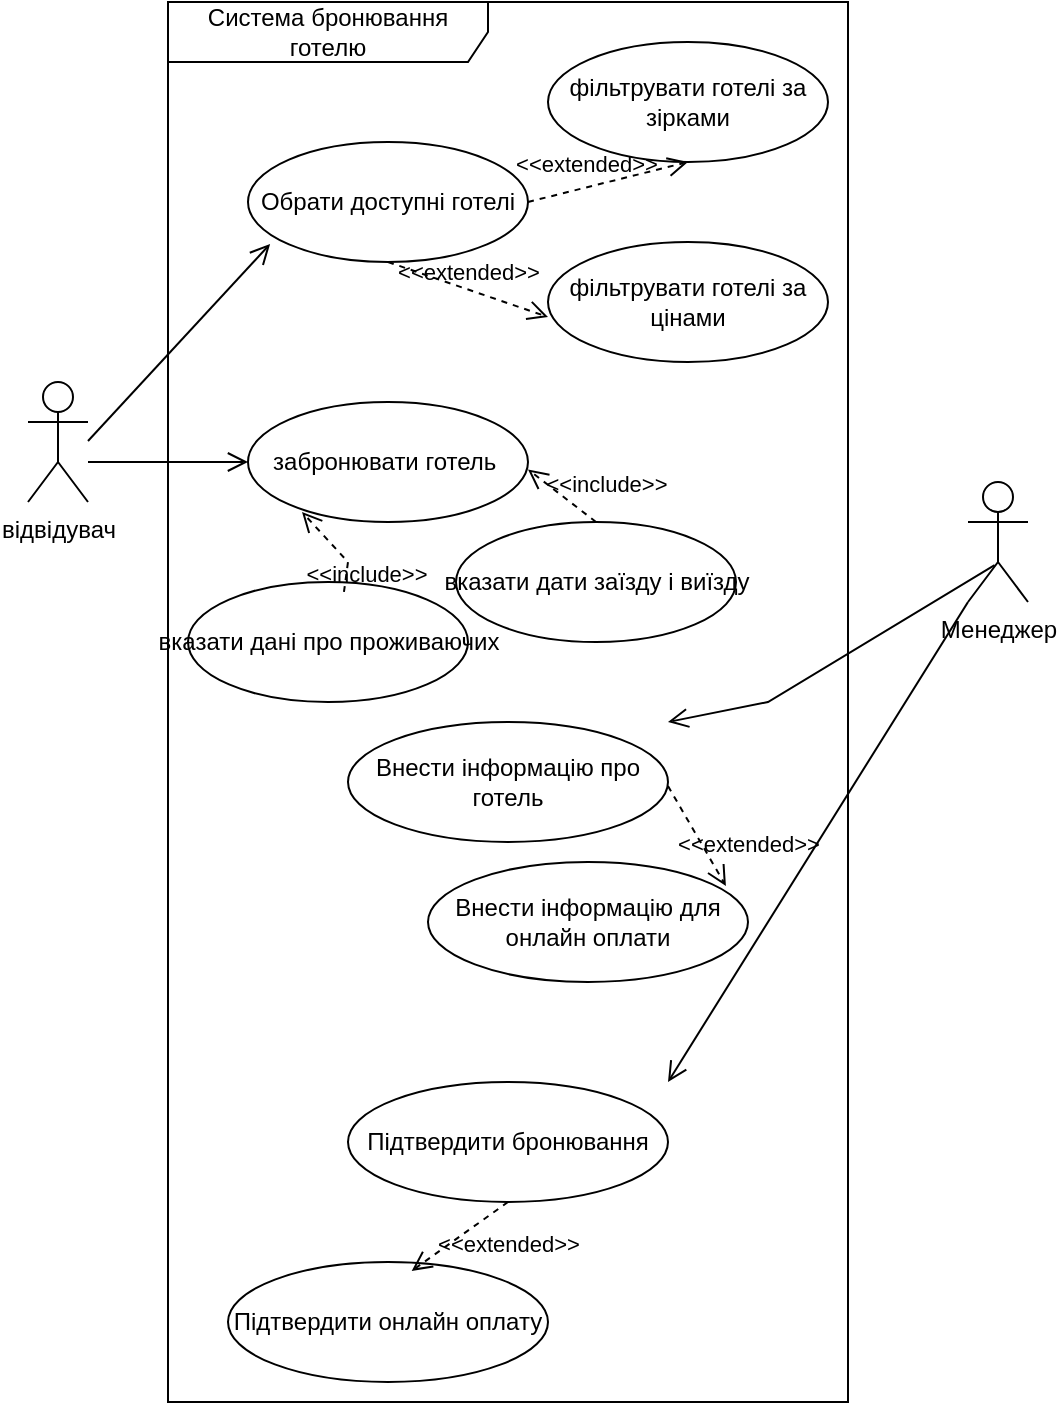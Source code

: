 <mxfile version="26.0.14">
  <diagram name="Сторінка-1" id="YP4BHITy8auhP5NGIgft">
    <mxGraphModel dx="865" dy="1233" grid="1" gridSize="10" guides="1" tooltips="1" connect="1" arrows="1" fold="1" page="1" pageScale="1" pageWidth="827" pageHeight="1169" math="0" shadow="0">
      <root>
        <mxCell id="0" />
        <mxCell id="1" parent="0" />
        <mxCell id="1aXUuAhVubwzFX3hOJz2-5" value="Менеджер" style="shape=umlActor;verticalLabelPosition=bottom;verticalAlign=top;html=1;" vertex="1" parent="1">
          <mxGeometry x="530" y="300" width="30" height="60" as="geometry" />
        </mxCell>
        <mxCell id="1aXUuAhVubwzFX3hOJz2-6" value="відвідувач" style="shape=umlActor;verticalLabelPosition=bottom;verticalAlign=top;html=1;" vertex="1" parent="1">
          <mxGeometry x="60" y="250" width="30" height="60" as="geometry" />
        </mxCell>
        <mxCell id="1aXUuAhVubwzFX3hOJz2-8" value="Система бронювання готелю" style="shape=umlFrame;whiteSpace=wrap;html=1;pointerEvents=0;recursiveResize=0;container=1;collapsible=0;width=160;" vertex="1" parent="1">
          <mxGeometry x="130" y="60" width="340" height="700" as="geometry" />
        </mxCell>
        <mxCell id="1aXUuAhVubwzFX3hOJz2-10" value="" style="shape=ellipse;container=1;horizontal=1;horizontalStack=0;resizeParent=1;resizeParentMax=0;resizeLast=0;html=1;dashed=0;collapsible=0;" vertex="1" parent="1aXUuAhVubwzFX3hOJz2-8">
          <mxGeometry x="90" y="360" width="160" height="60" as="geometry" />
        </mxCell>
        <mxCell id="1aXUuAhVubwzFX3hOJz2-11" value="Внести інформацію про готель" style="html=1;strokeColor=none;fillColor=none;align=center;verticalAlign=middle;rotatable=0;whiteSpace=wrap;" vertex="1" parent="1aXUuAhVubwzFX3hOJz2-10">
          <mxGeometry y="22.5" width="160" height="15" as="geometry" />
        </mxCell>
        <mxCell id="1aXUuAhVubwzFX3hOJz2-16" value="" style="shape=ellipse;container=1;horizontal=1;horizontalStack=0;resizeParent=1;resizeParentMax=0;resizeLast=0;html=1;dashed=0;collapsible=0;" vertex="1" parent="1aXUuAhVubwzFX3hOJz2-8">
          <mxGeometry x="40" y="70" width="140" height="60" as="geometry" />
        </mxCell>
        <mxCell id="1aXUuAhVubwzFX3hOJz2-17" value="Обрати доступні готелі" style="html=1;strokeColor=none;fillColor=none;align=center;verticalAlign=middle;rotatable=0;whiteSpace=wrap;" vertex="1" parent="1aXUuAhVubwzFX3hOJz2-16">
          <mxGeometry y="22.5" width="140" height="15" as="geometry" />
        </mxCell>
        <mxCell id="1aXUuAhVubwzFX3hOJz2-19" value="" style="shape=ellipse;container=1;horizontal=1;horizontalStack=0;resizeParent=1;resizeParentMax=0;resizeLast=0;html=1;dashed=0;collapsible=0;" vertex="1" parent="1aXUuAhVubwzFX3hOJz2-8">
          <mxGeometry x="190" y="20" width="140" height="60" as="geometry" />
        </mxCell>
        <mxCell id="1aXUuAhVubwzFX3hOJz2-20" value="фільтрувати готелі за зірками" style="html=1;strokeColor=none;fillColor=none;align=center;verticalAlign=middle;rotatable=0;whiteSpace=wrap;" vertex="1" parent="1aXUuAhVubwzFX3hOJz2-19">
          <mxGeometry y="22.5" width="140" height="15" as="geometry" />
        </mxCell>
        <mxCell id="1aXUuAhVubwzFX3hOJz2-24" value="&amp;lt;&amp;lt;extended&amp;gt;&amp;gt;" style="endArrow=open;startArrow=none;endFill=0;startFill=0;endSize=8;html=1;verticalAlign=bottom;dashed=1;labelBackgroundColor=none;rounded=0;entryX=0.5;entryY=1;entryDx=0;entryDy=0;" edge="1" parent="1aXUuAhVubwzFX3hOJz2-8" target="1aXUuAhVubwzFX3hOJz2-19">
          <mxGeometry x="-0.235" y="2" width="160" relative="1" as="geometry">
            <mxPoint x="180" y="100" as="sourcePoint" />
            <mxPoint x="340" y="100" as="targetPoint" />
            <mxPoint x="-1" as="offset" />
          </mxGeometry>
        </mxCell>
        <mxCell id="1aXUuAhVubwzFX3hOJz2-25" value="" style="shape=ellipse;container=1;horizontal=1;horizontalStack=0;resizeParent=1;resizeParentMax=0;resizeLast=0;html=1;dashed=0;collapsible=0;" vertex="1" parent="1aXUuAhVubwzFX3hOJz2-8">
          <mxGeometry x="190" y="120" width="140" height="60" as="geometry" />
        </mxCell>
        <mxCell id="1aXUuAhVubwzFX3hOJz2-26" value="фільтрувати готелі за цінами" style="html=1;strokeColor=none;fillColor=none;align=center;verticalAlign=middle;rotatable=0;whiteSpace=wrap;" vertex="1" parent="1aXUuAhVubwzFX3hOJz2-25">
          <mxGeometry y="22.5" width="140" height="15" as="geometry" />
        </mxCell>
        <mxCell id="1aXUuAhVubwzFX3hOJz2-27" value="&amp;lt;&amp;lt;extended&amp;gt;&amp;gt;" style="endArrow=open;startArrow=none;endFill=0;startFill=0;endSize=8;html=1;verticalAlign=bottom;dashed=1;labelBackgroundColor=none;rounded=0;exitX=0.5;exitY=1;exitDx=0;exitDy=0;entryX=0;entryY=1;entryDx=0;entryDy=0;" edge="1" parent="1aXUuAhVubwzFX3hOJz2-8" source="1aXUuAhVubwzFX3hOJz2-16" target="1aXUuAhVubwzFX3hOJz2-26">
          <mxGeometry width="160" relative="1" as="geometry">
            <mxPoint x="110" y="160" as="sourcePoint" />
            <mxPoint x="270" y="160" as="targetPoint" />
          </mxGeometry>
        </mxCell>
        <mxCell id="1aXUuAhVubwzFX3hOJz2-30" value="&amp;lt;&amp;lt;extended&amp;gt;&amp;gt;" style="endArrow=open;startArrow=none;endFill=0;startFill=0;endSize=8;html=1;verticalAlign=bottom;dashed=1;labelBackgroundColor=none;rounded=0;exitX=0.5;exitY=1;exitDx=0;exitDy=0;entryX=0.931;entryY=0.2;entryDx=0;entryDy=0;entryPerimeter=0;" edge="1" parent="1aXUuAhVubwzFX3hOJz2-8" target="1aXUuAhVubwzFX3hOJz2-28">
          <mxGeometry x="0.832" y="16" width="160" relative="1" as="geometry">
            <mxPoint x="250" y="392" as="sourcePoint" />
            <mxPoint x="330" y="420" as="targetPoint" />
            <mxPoint as="offset" />
          </mxGeometry>
        </mxCell>
        <mxCell id="1aXUuAhVubwzFX3hOJz2-31" value="" style="shape=ellipse;container=1;horizontal=1;horizontalStack=0;resizeParent=1;resizeParentMax=0;resizeLast=0;html=1;dashed=0;collapsible=0;" vertex="1" parent="1aXUuAhVubwzFX3hOJz2-8">
          <mxGeometry x="40" y="200" width="140" height="60" as="geometry" />
        </mxCell>
        <mxCell id="1aXUuAhVubwzFX3hOJz2-32" value="забронювати готель&amp;nbsp;" style="html=1;strokeColor=none;fillColor=none;align=center;verticalAlign=middle;rotatable=0;whiteSpace=wrap;" vertex="1" parent="1aXUuAhVubwzFX3hOJz2-31">
          <mxGeometry y="22.5" width="140" height="15" as="geometry" />
        </mxCell>
        <mxCell id="1aXUuAhVubwzFX3hOJz2-33" value="вказати дати заїзду і виїзду" style="shape=ellipse;container=1;horizontal=1;horizontalStack=0;resizeParent=1;resizeParentMax=0;resizeLast=0;html=1;dashed=0;collapsible=0;" vertex="1" parent="1aXUuAhVubwzFX3hOJz2-8">
          <mxGeometry x="144" y="260" width="140" height="60" as="geometry" />
        </mxCell>
        <mxCell id="1aXUuAhVubwzFX3hOJz2-35" value="&amp;lt;&amp;lt;include&amp;gt;&amp;gt;" style="endArrow=open;startArrow=none;endFill=0;startFill=0;endSize=8;html=1;verticalAlign=bottom;dashed=1;labelBackgroundColor=none;rounded=0;exitX=0.5;exitY=0;exitDx=0;exitDy=0;entryX=1;entryY=0.75;entryDx=0;entryDy=0;" edge="1" parent="1aXUuAhVubwzFX3hOJz2-8" source="1aXUuAhVubwzFX3hOJz2-33" target="1aXUuAhVubwzFX3hOJz2-32">
          <mxGeometry x="-0.937" y="-12" width="160" relative="1" as="geometry">
            <mxPoint x="40" y="300" as="sourcePoint" />
            <mxPoint x="200" y="300" as="targetPoint" />
            <mxPoint x="-1" as="offset" />
          </mxGeometry>
        </mxCell>
        <mxCell id="1aXUuAhVubwzFX3hOJz2-36" value="вказати дані про проживаючих" style="shape=ellipse;container=1;horizontal=1;horizontalStack=0;resizeParent=1;resizeParentMax=0;resizeLast=0;html=1;dashed=0;collapsible=0;" vertex="1" parent="1aXUuAhVubwzFX3hOJz2-8">
          <mxGeometry x="10" y="290" width="140" height="60" as="geometry" />
        </mxCell>
        <mxCell id="1aXUuAhVubwzFX3hOJz2-37" value="&amp;lt;&amp;lt;include&amp;gt;&amp;gt;" style="endArrow=open;startArrow=none;endFill=0;startFill=0;endSize=8;html=1;verticalAlign=bottom;dashed=1;labelBackgroundColor=none;rounded=0;exitX=0.557;exitY=0.083;exitDx=0;exitDy=0;entryX=0.193;entryY=0.917;entryDx=0;entryDy=0;entryPerimeter=0;exitPerimeter=0;" edge="1" parent="1aXUuAhVubwzFX3hOJz2-8" source="1aXUuAhVubwzFX3hOJz2-36" target="1aXUuAhVubwzFX3hOJz2-31">
          <mxGeometry x="-0.937" y="-12" width="160" relative="1" as="geometry">
            <mxPoint x="224" y="270" as="sourcePoint" />
            <mxPoint x="190" y="244" as="targetPoint" />
            <mxPoint x="-1" as="offset" />
            <Array as="points">
              <mxPoint x="90" y="280" />
            </Array>
          </mxGeometry>
        </mxCell>
        <mxCell id="1aXUuAhVubwzFX3hOJz2-44" value="" style="shape=ellipse;container=1;horizontal=1;horizontalStack=0;resizeParent=1;resizeParentMax=0;resizeLast=0;html=1;dashed=0;collapsible=0;" vertex="1" parent="1aXUuAhVubwzFX3hOJz2-8">
          <mxGeometry x="90" y="540" width="160" height="60" as="geometry" />
        </mxCell>
        <mxCell id="1aXUuAhVubwzFX3hOJz2-45" value="Підтвердити бронювання" style="html=1;strokeColor=none;fillColor=none;align=center;verticalAlign=middle;rotatable=0;whiteSpace=wrap;" vertex="1" parent="1aXUuAhVubwzFX3hOJz2-44">
          <mxGeometry y="22.5" width="160" height="15" as="geometry" />
        </mxCell>
        <mxCell id="1aXUuAhVubwzFX3hOJz2-28" value="" style="shape=ellipse;container=1;horizontal=1;horizontalStack=0;resizeParent=1;resizeParentMax=0;resizeLast=0;html=1;dashed=0;collapsible=0;" vertex="1" parent="1">
          <mxGeometry x="260" y="490" width="160" height="60" as="geometry" />
        </mxCell>
        <mxCell id="1aXUuAhVubwzFX3hOJz2-29" value="Внести інформацію для онлайн оплати" style="html=1;strokeColor=none;fillColor=none;align=center;verticalAlign=middle;rotatable=0;whiteSpace=wrap;" vertex="1" parent="1aXUuAhVubwzFX3hOJz2-28">
          <mxGeometry y="22.5" width="160" height="15" as="geometry" />
        </mxCell>
        <mxCell id="1aXUuAhVubwzFX3hOJz2-38" value="" style="endArrow=open;startArrow=none;endFill=0;startFill=0;endSize=8;html=1;verticalAlign=bottom;labelBackgroundColor=none;strokeWidth=1;rounded=0;" edge="1" parent="1">
          <mxGeometry width="160" relative="1" as="geometry">
            <mxPoint x="90" y="290" as="sourcePoint" />
            <mxPoint x="170" y="290" as="targetPoint" />
          </mxGeometry>
        </mxCell>
        <mxCell id="1aXUuAhVubwzFX3hOJz2-39" value="" style="endArrow=open;startArrow=none;endFill=0;startFill=0;endSize=8;html=1;verticalAlign=bottom;labelBackgroundColor=none;strokeWidth=1;rounded=0;entryX=0.079;entryY=0.85;entryDx=0;entryDy=0;entryPerimeter=0;" edge="1" parent="1" target="1aXUuAhVubwzFX3hOJz2-16">
          <mxGeometry width="160" relative="1" as="geometry">
            <mxPoint x="90" y="279.5" as="sourcePoint" />
            <mxPoint x="170" y="279.5" as="targetPoint" />
          </mxGeometry>
        </mxCell>
        <mxCell id="1aXUuAhVubwzFX3hOJz2-40" value="" style="endArrow=open;startArrow=none;endFill=0;startFill=0;endSize=8;html=1;verticalAlign=bottom;labelBackgroundColor=none;strokeWidth=1;rounded=0;exitX=0.443;exitY=0.693;exitDx=0;exitDy=0;exitPerimeter=0;" edge="1" parent="1" source="1aXUuAhVubwzFX3hOJz2-5">
          <mxGeometry width="160" relative="1" as="geometry">
            <mxPoint x="480" y="280" as="sourcePoint" />
            <mxPoint x="380" y="420" as="targetPoint" />
            <Array as="points">
              <mxPoint x="430" y="410" />
            </Array>
          </mxGeometry>
        </mxCell>
        <mxCell id="1aXUuAhVubwzFX3hOJz2-47" value="" style="shape=ellipse;container=1;horizontal=1;horizontalStack=0;resizeParent=1;resizeParentMax=0;resizeLast=0;html=1;dashed=0;collapsible=0;" vertex="1" parent="1">
          <mxGeometry x="160" y="690" width="160" height="60" as="geometry" />
        </mxCell>
        <mxCell id="1aXUuAhVubwzFX3hOJz2-48" value="Підтвердити онлайн оплату" style="html=1;strokeColor=none;fillColor=none;align=center;verticalAlign=middle;rotatable=0;whiteSpace=wrap;" vertex="1" parent="1aXUuAhVubwzFX3hOJz2-47">
          <mxGeometry y="22.5" width="160" height="15" as="geometry" />
        </mxCell>
        <mxCell id="1aXUuAhVubwzFX3hOJz2-49" value="&amp;lt;&amp;lt;extended&amp;gt;&amp;gt;" style="endArrow=open;startArrow=none;endFill=0;startFill=0;endSize=8;html=1;verticalAlign=bottom;dashed=1;labelBackgroundColor=none;rounded=0;exitX=0.5;exitY=1;exitDx=0;exitDy=0;entryX=0.574;entryY=0.074;entryDx=0;entryDy=0;entryPerimeter=0;" edge="1" parent="1" source="1aXUuAhVubwzFX3hOJz2-44" target="1aXUuAhVubwzFX3hOJz2-47">
          <mxGeometry x="-0.41" y="24" width="160" relative="1" as="geometry">
            <mxPoint x="390" y="462" as="sourcePoint" />
            <mxPoint x="419" y="512" as="targetPoint" />
            <mxPoint as="offset" />
          </mxGeometry>
        </mxCell>
        <mxCell id="1aXUuAhVubwzFX3hOJz2-43" value="" style="endArrow=open;startArrow=none;endFill=0;startFill=0;endSize=8;html=1;verticalAlign=bottom;labelBackgroundColor=none;strokeWidth=1;rounded=0;entryX=1;entryY=0;entryDx=0;entryDy=0;exitX=0;exitY=1;exitDx=0;exitDy=0;exitPerimeter=0;" edge="1" parent="1" source="1aXUuAhVubwzFX3hOJz2-5" target="1aXUuAhVubwzFX3hOJz2-44">
          <mxGeometry width="160" relative="1" as="geometry">
            <mxPoint x="545" y="380" as="sourcePoint" />
            <mxPoint x="420" y="240" as="targetPoint" />
          </mxGeometry>
        </mxCell>
      </root>
    </mxGraphModel>
  </diagram>
</mxfile>
